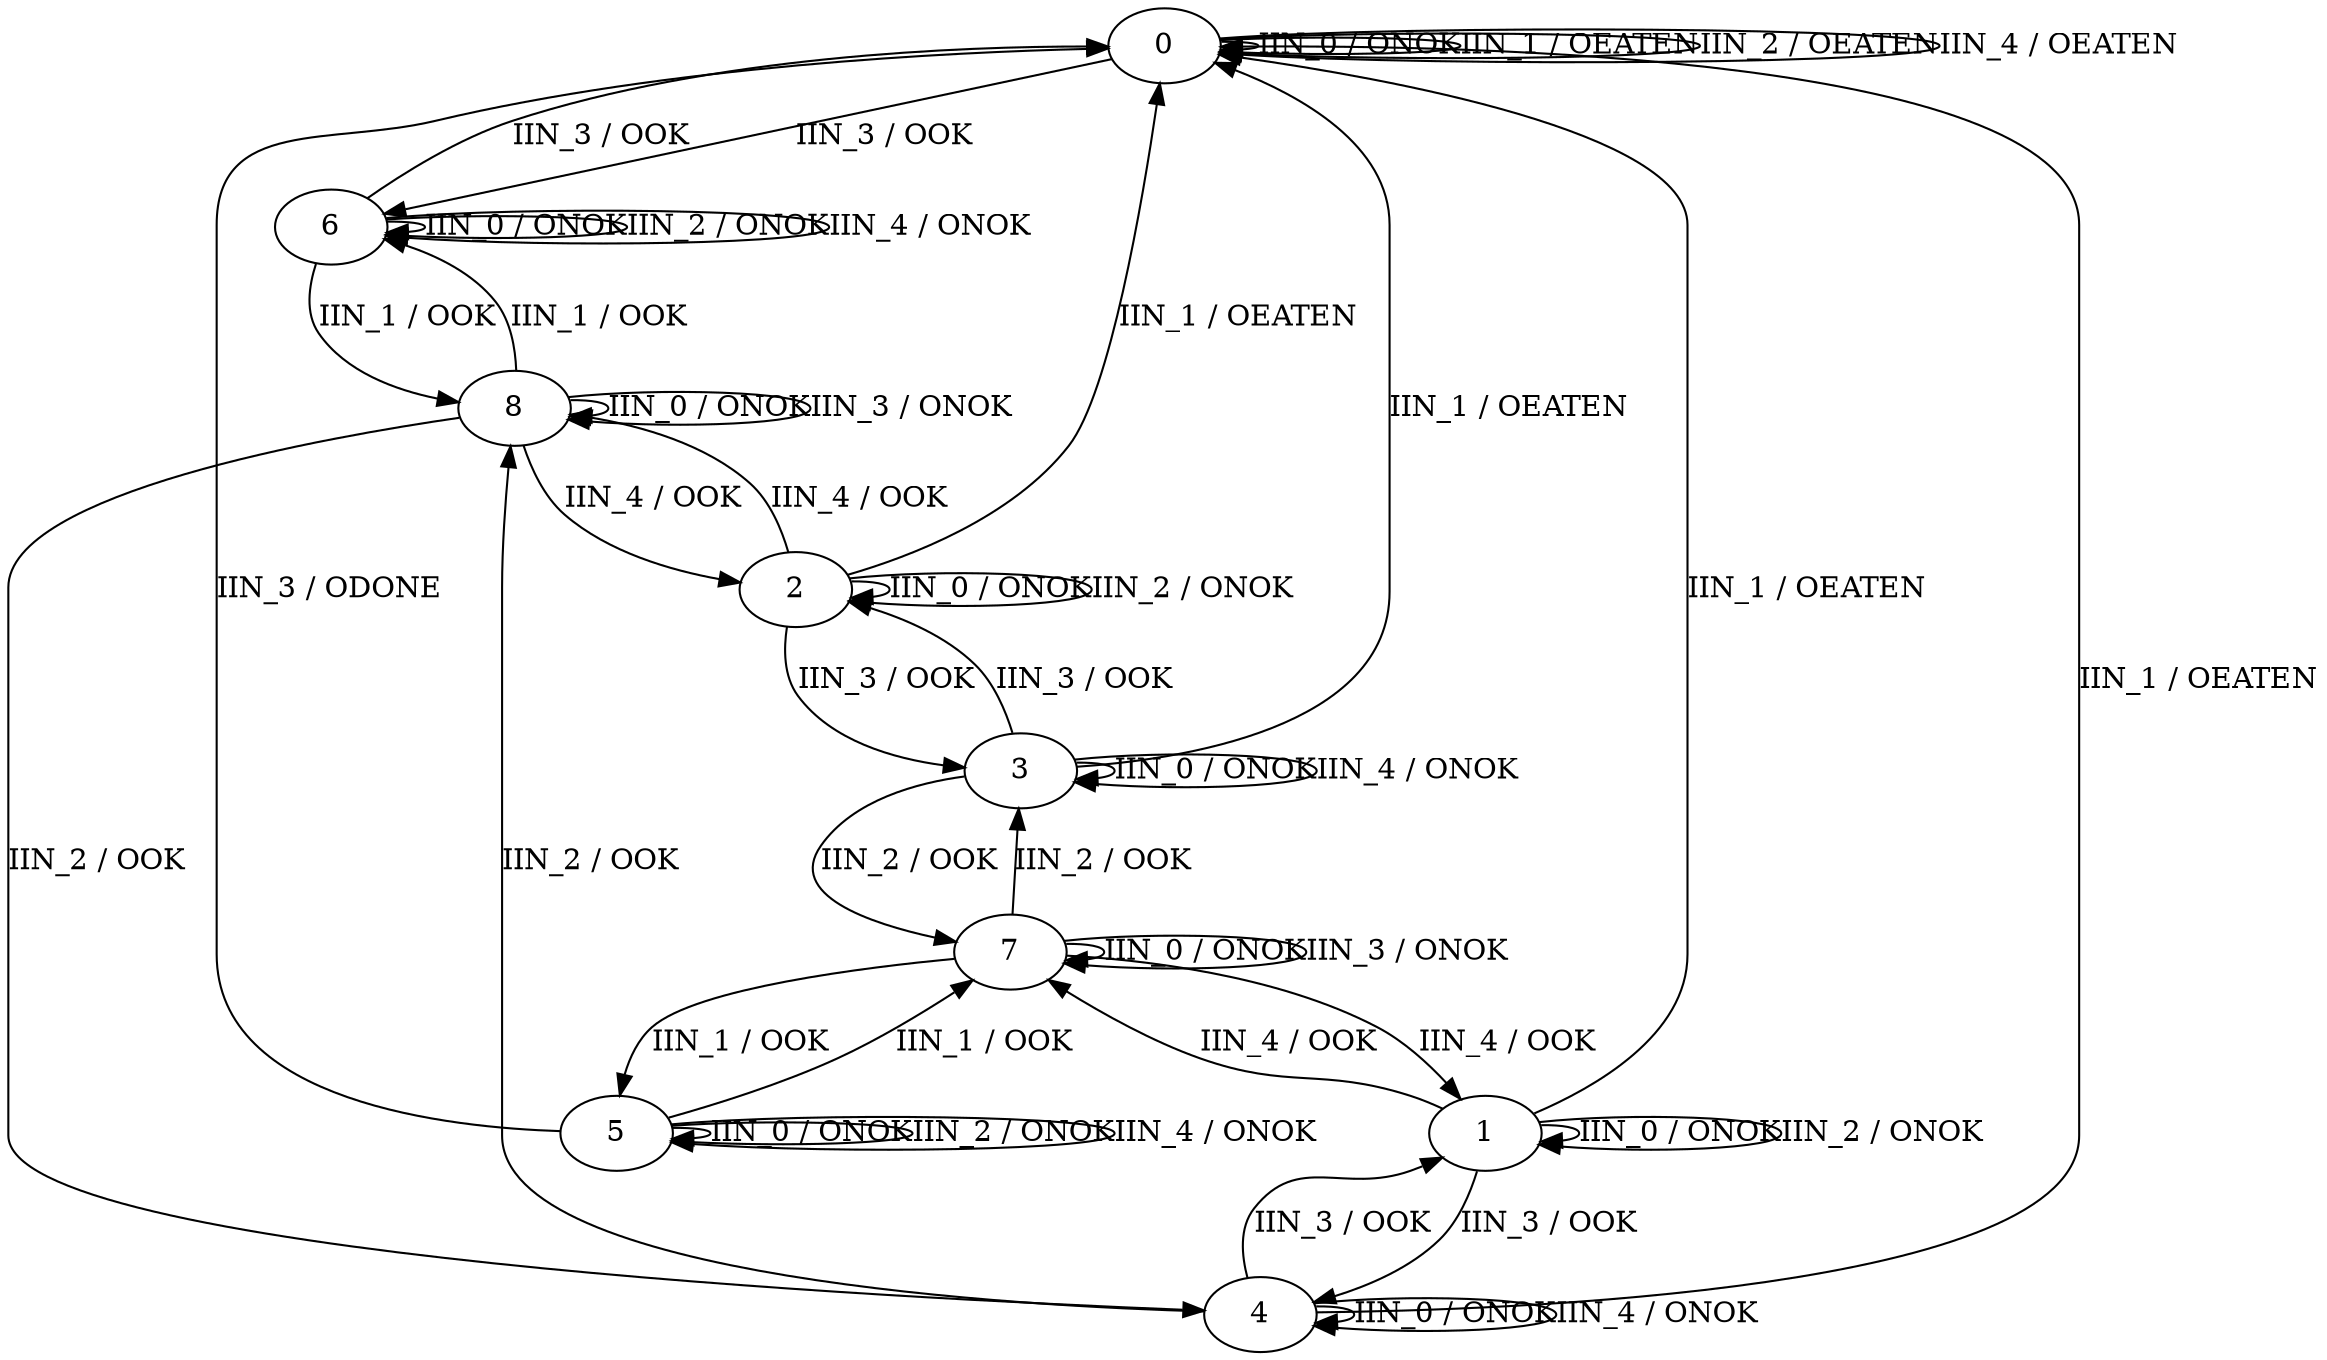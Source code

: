 digraph {
0
1
2
3
4
5
6
7
8
0 -> 0 [label="IIN_0 / ONOK"]
0 -> 0 [label="IIN_1 / OEATEN"]
0 -> 0 [label="IIN_2 / OEATEN"]
0 -> 6 [label="IIN_3 / OOK"]
0 -> 0 [label="IIN_4 / OEATEN"]
1 -> 1 [label="IIN_0 / ONOK"]
1 -> 0 [label="IIN_1 / OEATEN"]
1 -> 1 [label="IIN_2 / ONOK"]
1 -> 4 [label="IIN_3 / OOK"]
1 -> 7 [label="IIN_4 / OOK"]
2 -> 2 [label="IIN_0 / ONOK"]
2 -> 0 [label="IIN_1 / OEATEN"]
2 -> 2 [label="IIN_2 / ONOK"]
2 -> 3 [label="IIN_3 / OOK"]
2 -> 8 [label="IIN_4 / OOK"]
3 -> 3 [label="IIN_0 / ONOK"]
3 -> 0 [label="IIN_1 / OEATEN"]
3 -> 7 [label="IIN_2 / OOK"]
3 -> 2 [label="IIN_3 / OOK"]
3 -> 3 [label="IIN_4 / ONOK"]
4 -> 4 [label="IIN_0 / ONOK"]
4 -> 0 [label="IIN_1 / OEATEN"]
4 -> 8 [label="IIN_2 / OOK"]
4 -> 1 [label="IIN_3 / OOK"]
4 -> 4 [label="IIN_4 / ONOK"]
5 -> 5 [label="IIN_0 / ONOK"]
5 -> 7 [label="IIN_1 / OOK"]
5 -> 5 [label="IIN_2 / ONOK"]
5 -> 0 [label="IIN_3 / ODONE"]
5 -> 5 [label="IIN_4 / ONOK"]
6 -> 6 [label="IIN_0 / ONOK"]
6 -> 8 [label="IIN_1 / OOK"]
6 -> 6 [label="IIN_2 / ONOK"]
6 -> 0 [label="IIN_3 / OOK"]
6 -> 6 [label="IIN_4 / ONOK"]
7 -> 7 [label="IIN_0 / ONOK"]
7 -> 5 [label="IIN_1 / OOK"]
7 -> 3 [label="IIN_2 / OOK"]
7 -> 7 [label="IIN_3 / ONOK"]
7 -> 1 [label="IIN_4 / OOK"]
8 -> 8 [label="IIN_0 / ONOK"]
8 -> 6 [label="IIN_1 / OOK"]
8 -> 4 [label="IIN_2 / OOK"]
8 -> 8 [label="IIN_3 / ONOK"]
8 -> 2 [label="IIN_4 / OOK"]
}
